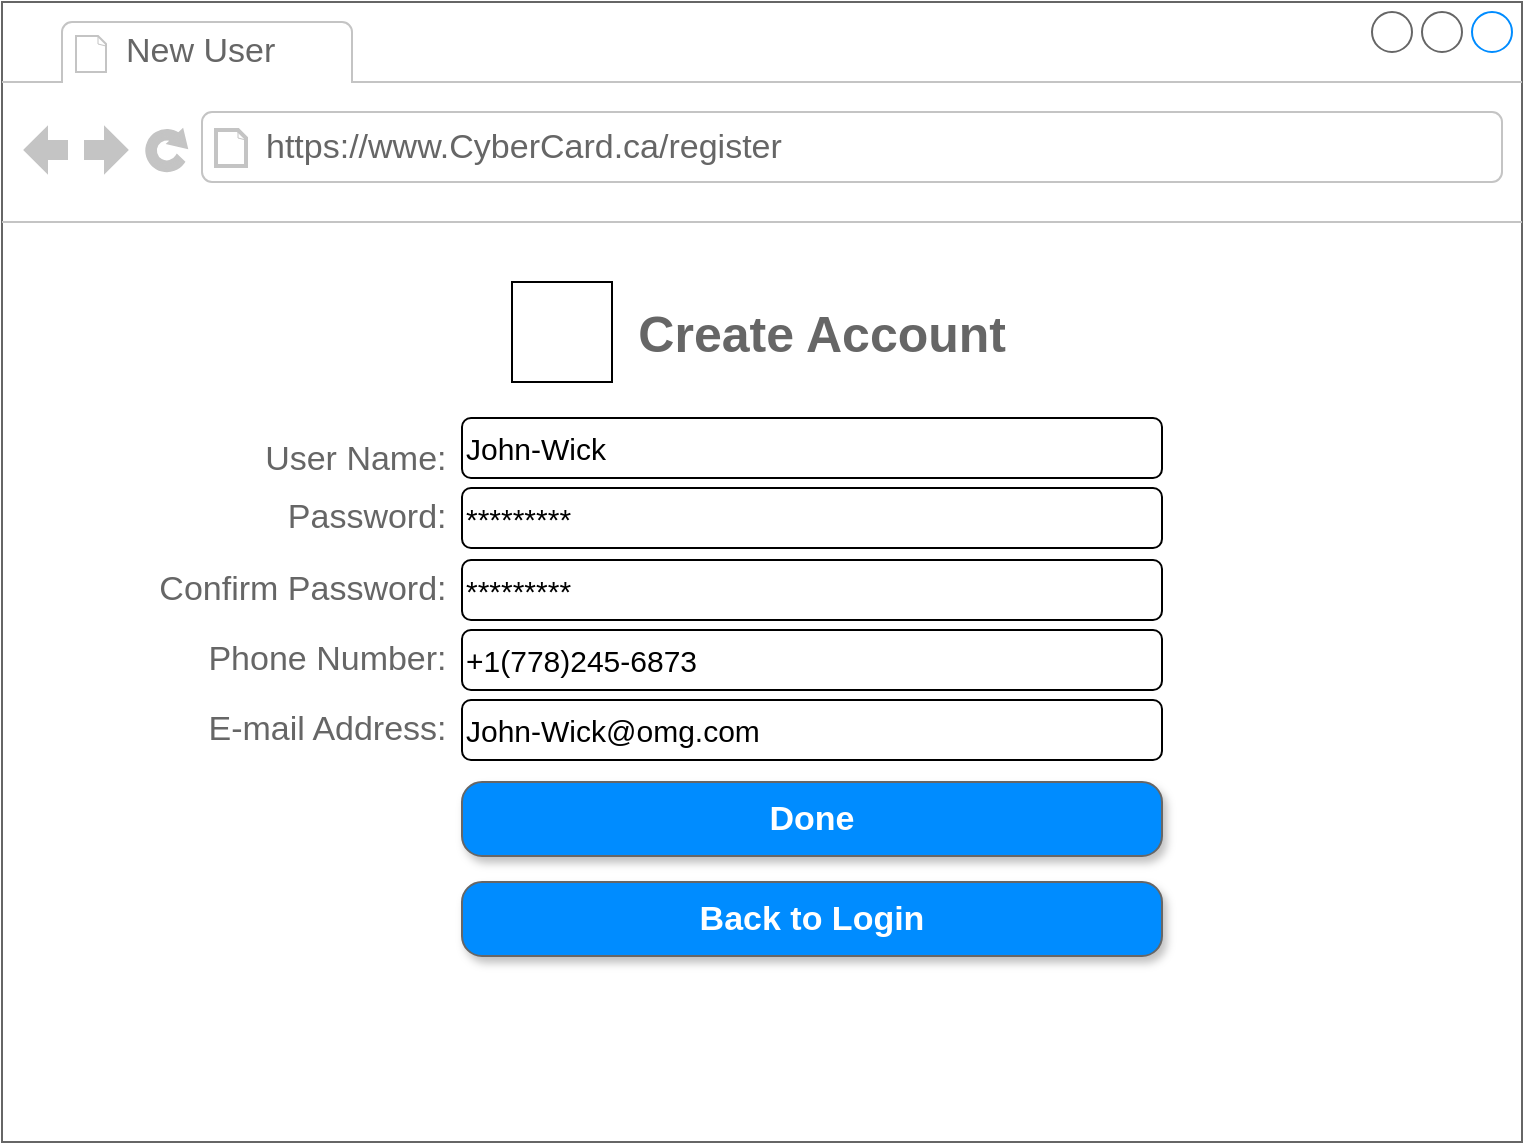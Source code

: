 <mxfile version="14.4.3" type="device"><diagram id="cBVMTZcXNgyAtQHjoIZe" name="Page-1"><mxGraphModel dx="1086" dy="806" grid="1" gridSize="10" guides="1" tooltips="1" connect="1" arrows="1" fold="1" page="1" pageScale="1" pageWidth="1169" pageHeight="827" math="0" shadow="0"><root><mxCell id="0"/><mxCell id="1" parent="0"/><mxCell id="2uYwOdXgMdy3FmnrDUMu-2" value="" style="strokeWidth=1;shadow=0;dashed=0;align=center;html=1;shape=mxgraph.mockup.containers.browserWindow;rSize=0;strokeColor=#666666;strokeColor2=#008cff;strokeColor3=#c4c4c4;mainText=,;recursiveResize=0;" parent="1" vertex="1"><mxGeometry x="205" y="70" width="760" height="570" as="geometry"/></mxCell><mxCell id="2uYwOdXgMdy3FmnrDUMu-3" value="New User" style="strokeWidth=1;shadow=0;dashed=0;align=center;html=1;shape=mxgraph.mockup.containers.anchor;fontSize=17;fontColor=#666666;align=left;" parent="2uYwOdXgMdy3FmnrDUMu-2" vertex="1"><mxGeometry x="60" y="12" width="110" height="26" as="geometry"/></mxCell><mxCell id="2uYwOdXgMdy3FmnrDUMu-4" value="https://www.CyberCard.ca/register" style="strokeWidth=1;shadow=0;dashed=0;align=center;html=1;shape=mxgraph.mockup.containers.anchor;rSize=0;fontSize=17;fontColor=#666666;align=left;" parent="2uYwOdXgMdy3FmnrDUMu-2" vertex="1"><mxGeometry x="130" y="60" width="280" height="26" as="geometry"/></mxCell><mxCell id="2uYwOdXgMdy3FmnrDUMu-5" value="User Name:&amp;nbsp;" style="strokeWidth=1;shadow=0;dashed=0;align=center;html=1;shape=mxgraph.mockup.forms.anchor;align=right;spacingRight=2;fontColor=#666666;fontSize=17;" parent="2uYwOdXgMdy3FmnrDUMu-2" vertex="1"><mxGeometry x="120" y="220" width="110" height="18" as="geometry"/></mxCell><mxCell id="2uYwOdXgMdy3FmnrDUMu-7" value="Confirm Password:&amp;nbsp;" style="strokeWidth=1;shadow=0;dashed=0;align=center;html=1;shape=mxgraph.mockup.forms.anchor;align=right;spacingRight=2;fontColor=#666666;fontSize=17;" parent="2uYwOdXgMdy3FmnrDUMu-2" vertex="1"><mxGeometry x="70" y="285" width="160" height="18" as="geometry"/></mxCell><mxCell id="2uYwOdXgMdy3FmnrDUMu-9" value="Phone Number:&amp;nbsp;" style="strokeWidth=1;shadow=0;dashed=0;align=center;html=1;shape=mxgraph.mockup.forms.anchor;align=right;spacingRight=2;fontColor=#666666;fontSize=17;" parent="2uYwOdXgMdy3FmnrDUMu-2" vertex="1"><mxGeometry x="180" y="320" width="50" height="18" as="geometry"/></mxCell><mxCell id="2uYwOdXgMdy3FmnrDUMu-11" value="E-mail Address:&amp;nbsp;" style="strokeWidth=1;shadow=0;dashed=0;align=center;html=1;shape=mxgraph.mockup.forms.anchor;align=right;spacingRight=2;fontColor=#666666;fontSize=17;" parent="2uYwOdXgMdy3FmnrDUMu-2" vertex="1"><mxGeometry x="180" y="355" width="50" height="18" as="geometry"/></mxCell><mxCell id="2uYwOdXgMdy3FmnrDUMu-18" value="Done" style="strokeWidth=1;shadow=1;dashed=0;align=center;html=1;shape=mxgraph.mockup.buttons.button;strokeColor=#666666;fontColor=#ffffff;mainText=;buttonStyle=round;fontSize=17;fontStyle=1;fillColor=#008cff;whiteSpace=wrap;sketch=0;" parent="2uYwOdXgMdy3FmnrDUMu-2" vertex="1"><mxGeometry x="230" y="390" width="350" height="37" as="geometry"/></mxCell><mxCell id="2uYwOdXgMdy3FmnrDUMu-21" value="Password:&amp;nbsp;" style="strokeWidth=1;shadow=0;dashed=0;align=center;html=1;shape=mxgraph.mockup.forms.anchor;align=right;spacingRight=2;fontColor=#666666;fontSize=17;" parent="2uYwOdXgMdy3FmnrDUMu-2" vertex="1"><mxGeometry x="120" y="249" width="110" height="18" as="geometry"/></mxCell><mxCell id="2uYwOdXgMdy3FmnrDUMu-26" value="Create Account" style="strokeWidth=1;shadow=0;dashed=0;align=center;html=1;shape=mxgraph.mockup.forms.anchor;align=right;spacingRight=2;fontColor=#666666;fontSize=25;fontFamily=Helvetica;fontStyle=1" parent="2uYwOdXgMdy3FmnrDUMu-2" vertex="1"><mxGeometry x="305" y="150" width="200" height="30" as="geometry"/></mxCell><mxCell id="YIMqba-S2nRis9p4Yw6v-1" value="&lt;font style=&quot;font-size: 15px&quot;&gt;John-Wick&lt;/font&gt;" style="rounded=1;whiteSpace=wrap;html=1;align=left;" vertex="1" parent="2uYwOdXgMdy3FmnrDUMu-2"><mxGeometry x="230" y="208" width="350" height="30" as="geometry"/></mxCell><mxCell id="YIMqba-S2nRis9p4Yw6v-2" value="&lt;font style=&quot;font-size: 15px&quot;&gt;*********&lt;/font&gt;" style="rounded=1;whiteSpace=wrap;html=1;align=left;" vertex="1" parent="2uYwOdXgMdy3FmnrDUMu-2"><mxGeometry x="230" y="243" width="350" height="30" as="geometry"/></mxCell><mxCell id="YIMqba-S2nRis9p4Yw6v-3" value="&lt;font style=&quot;font-size: 15px&quot;&gt;*********&lt;/font&gt;" style="rounded=1;whiteSpace=wrap;html=1;align=left;" vertex="1" parent="2uYwOdXgMdy3FmnrDUMu-2"><mxGeometry x="230" y="279" width="350" height="30" as="geometry"/></mxCell><mxCell id="YIMqba-S2nRis9p4Yw6v-4" value="&lt;span style=&quot;font-size: 15px&quot;&gt;+1(778)245-6873&lt;/span&gt;" style="rounded=1;whiteSpace=wrap;html=1;align=left;" vertex="1" parent="2uYwOdXgMdy3FmnrDUMu-2"><mxGeometry x="230" y="314" width="350" height="30" as="geometry"/></mxCell><mxCell id="YIMqba-S2nRis9p4Yw6v-5" value="&lt;font style=&quot;font-size: 15px&quot;&gt;John-Wick@omg.com&lt;/font&gt;" style="rounded=1;whiteSpace=wrap;html=1;align=left;" vertex="1" parent="2uYwOdXgMdy3FmnrDUMu-2"><mxGeometry x="230" y="349" width="350" height="30" as="geometry"/></mxCell><mxCell id="YIMqba-S2nRis9p4Yw6v-6" value="Back to Login" style="strokeWidth=1;shadow=1;dashed=0;align=center;html=1;shape=mxgraph.mockup.buttons.button;strokeColor=#666666;fontColor=#ffffff;mainText=;buttonStyle=round;fontSize=17;fontStyle=1;fillColor=#008cff;whiteSpace=wrap;sketch=0;" vertex="1" parent="2uYwOdXgMdy3FmnrDUMu-2"><mxGeometry x="230" y="440" width="350" height="37" as="geometry"/></mxCell><mxCell id="YIMqba-S2nRis9p4Yw6v-7" value="" style="whiteSpace=wrap;html=1;aspect=fixed;fontFamily=Helvetica;fontSize=17;align=center;" vertex="1" parent="2uYwOdXgMdy3FmnrDUMu-2"><mxGeometry x="255" y="140" width="50" height="50" as="geometry"/></mxCell></root></mxGraphModel></diagram></mxfile>